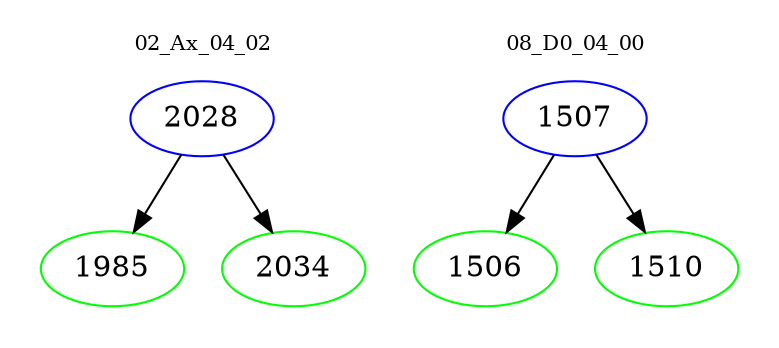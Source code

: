 digraph{
subgraph cluster_0 {
color = white
label = "02_Ax_04_02";
fontsize=10;
T0_2028 [label="2028", color="blue"]
T0_2028 -> T0_1985 [color="black"]
T0_1985 [label="1985", color="green"]
T0_2028 -> T0_2034 [color="black"]
T0_2034 [label="2034", color="green"]
}
subgraph cluster_1 {
color = white
label = "08_D0_04_00";
fontsize=10;
T1_1507 [label="1507", color="blue"]
T1_1507 -> T1_1506 [color="black"]
T1_1506 [label="1506", color="green"]
T1_1507 -> T1_1510 [color="black"]
T1_1510 [label="1510", color="green"]
}
}
